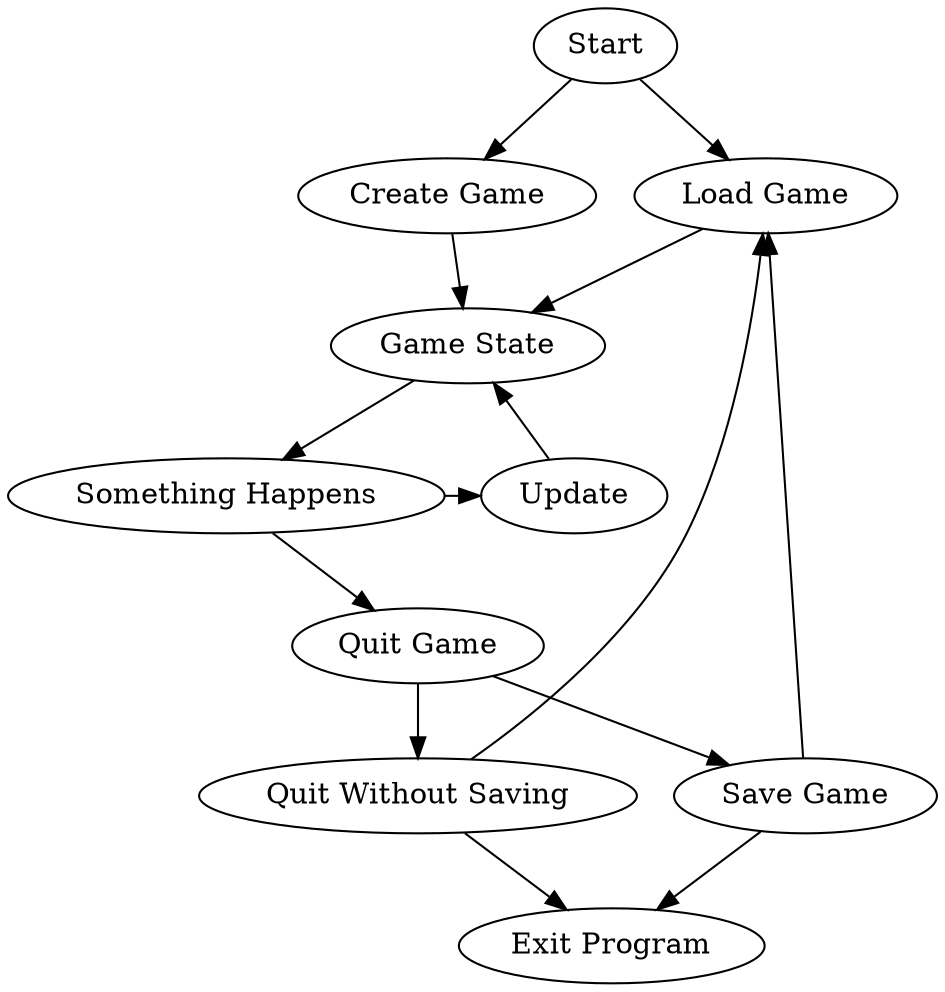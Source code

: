 digraph G {
  "Start" -> {"Create Game", "Load Game"}
  { rank=same; "Create Game", "Load Game"}
  {"Create Game", "Load Game"} -> "Game State"
  "Game State" -> "Something Happens"
  "Something Happens" -> {"Update", "Quit Game"}
  { rank=same; "Something Happens", "Update" }
  "Update" -> "Game State"

  "Quit Game" -> {"Save Game", "Quit Without Saving"}
  {"Save Game", "Quit Without Saving"} -> {"Load Game", "Exit Program"}
}

